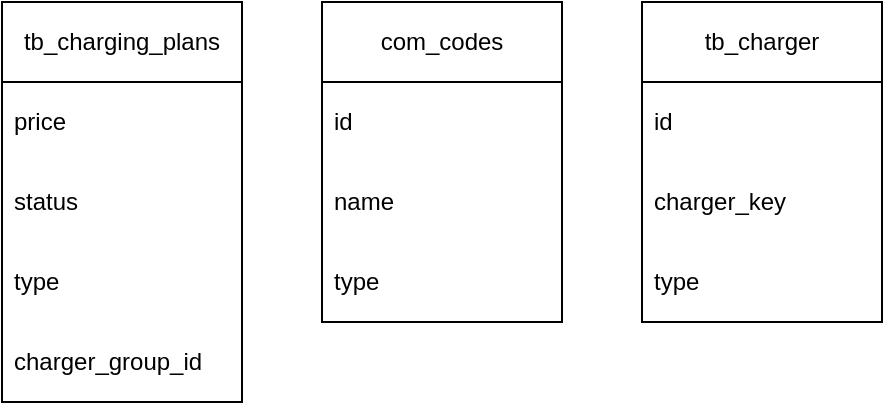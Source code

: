<mxfile version="21.0.2" type="github">
  <diagram name="Page-1" id="97916047-d0de-89f5-080d-49f4d83e522f">
    <mxGraphModel dx="2074" dy="1124" grid="1" gridSize="10" guides="1" tooltips="1" connect="1" arrows="1" fold="1" page="1" pageScale="1.5" pageWidth="1169" pageHeight="827" background="none" math="0" shadow="0">
      <root>
        <mxCell id="0" />
        <mxCell id="1" parent="0" />
        <mxCell id="-jOjXFygpr9pMy10PxjJ-55" value="tb_charging_plans" style="swimlane;fontStyle=0;childLayout=stackLayout;horizontal=1;startSize=40;horizontalStack=0;resizeParent=1;resizeParentMax=0;resizeLast=0;collapsible=1;marginBottom=0;whiteSpace=wrap;html=1;" vertex="1" parent="1">
          <mxGeometry x="160" y="440" width="120" height="200" as="geometry">
            <mxRectangle x="200" y="440" width="140" height="40" as="alternateBounds" />
          </mxGeometry>
        </mxCell>
        <mxCell id="-jOjXFygpr9pMy10PxjJ-56" value="price" style="text;strokeColor=none;fillColor=none;align=left;verticalAlign=middle;spacingLeft=4;spacingRight=4;overflow=hidden;points=[[0,0.5],[1,0.5]];portConstraint=eastwest;rotatable=0;whiteSpace=wrap;html=1;" vertex="1" parent="-jOjXFygpr9pMy10PxjJ-55">
          <mxGeometry y="40" width="120" height="40" as="geometry" />
        </mxCell>
        <mxCell id="-jOjXFygpr9pMy10PxjJ-57" value="status" style="text;strokeColor=none;fillColor=none;align=left;verticalAlign=middle;spacingLeft=4;spacingRight=4;overflow=hidden;points=[[0,0.5],[1,0.5]];portConstraint=eastwest;rotatable=0;whiteSpace=wrap;html=1;" vertex="1" parent="-jOjXFygpr9pMy10PxjJ-55">
          <mxGeometry y="80" width="120" height="40" as="geometry" />
        </mxCell>
        <mxCell id="-jOjXFygpr9pMy10PxjJ-58" value="type" style="text;strokeColor=none;fillColor=none;align=left;verticalAlign=middle;spacingLeft=4;spacingRight=4;overflow=hidden;points=[[0,0.5],[1,0.5]];portConstraint=eastwest;rotatable=0;whiteSpace=wrap;html=1;" vertex="1" parent="-jOjXFygpr9pMy10PxjJ-55">
          <mxGeometry y="120" width="120" height="40" as="geometry" />
        </mxCell>
        <mxCell id="-jOjXFygpr9pMy10PxjJ-62" value="charger_group_id" style="text;strokeColor=none;fillColor=none;align=left;verticalAlign=middle;spacingLeft=4;spacingRight=4;overflow=hidden;points=[[0,0.5],[1,0.5]];portConstraint=eastwest;rotatable=0;whiteSpace=wrap;html=1;" vertex="1" parent="-jOjXFygpr9pMy10PxjJ-55">
          <mxGeometry y="160" width="120" height="40" as="geometry" />
        </mxCell>
        <mxCell id="-jOjXFygpr9pMy10PxjJ-63" value="com_codes" style="swimlane;fontStyle=0;childLayout=stackLayout;horizontal=1;startSize=40;horizontalStack=0;resizeParent=1;resizeParentMax=0;resizeLast=0;collapsible=1;marginBottom=0;whiteSpace=wrap;html=1;" vertex="1" parent="1">
          <mxGeometry x="320" y="440" width="120" height="160" as="geometry">
            <mxRectangle x="200" y="440" width="140" height="40" as="alternateBounds" />
          </mxGeometry>
        </mxCell>
        <mxCell id="-jOjXFygpr9pMy10PxjJ-64" value="id" style="text;strokeColor=none;fillColor=none;align=left;verticalAlign=middle;spacingLeft=4;spacingRight=4;overflow=hidden;points=[[0,0.5],[1,0.5]];portConstraint=eastwest;rotatable=0;whiteSpace=wrap;html=1;" vertex="1" parent="-jOjXFygpr9pMy10PxjJ-63">
          <mxGeometry y="40" width="120" height="40" as="geometry" />
        </mxCell>
        <mxCell id="-jOjXFygpr9pMy10PxjJ-65" value="name" style="text;strokeColor=none;fillColor=none;align=left;verticalAlign=middle;spacingLeft=4;spacingRight=4;overflow=hidden;points=[[0,0.5],[1,0.5]];portConstraint=eastwest;rotatable=0;whiteSpace=wrap;html=1;" vertex="1" parent="-jOjXFygpr9pMy10PxjJ-63">
          <mxGeometry y="80" width="120" height="40" as="geometry" />
        </mxCell>
        <mxCell id="-jOjXFygpr9pMy10PxjJ-66" value="type" style="text;strokeColor=none;fillColor=none;align=left;verticalAlign=middle;spacingLeft=4;spacingRight=4;overflow=hidden;points=[[0,0.5],[1,0.5]];portConstraint=eastwest;rotatable=0;whiteSpace=wrap;html=1;" vertex="1" parent="-jOjXFygpr9pMy10PxjJ-63">
          <mxGeometry y="120" width="120" height="40" as="geometry" />
        </mxCell>
        <mxCell id="-jOjXFygpr9pMy10PxjJ-68" value="tb_charger" style="swimlane;fontStyle=0;childLayout=stackLayout;horizontal=1;startSize=40;horizontalStack=0;resizeParent=1;resizeParentMax=0;resizeLast=0;collapsible=1;marginBottom=0;whiteSpace=wrap;html=1;" vertex="1" parent="1">
          <mxGeometry x="480" y="440" width="120" height="160" as="geometry">
            <mxRectangle x="200" y="440" width="140" height="40" as="alternateBounds" />
          </mxGeometry>
        </mxCell>
        <mxCell id="-jOjXFygpr9pMy10PxjJ-69" value="id" style="text;strokeColor=none;fillColor=none;align=left;verticalAlign=middle;spacingLeft=4;spacingRight=4;overflow=hidden;points=[[0,0.5],[1,0.5]];portConstraint=eastwest;rotatable=0;whiteSpace=wrap;html=1;" vertex="1" parent="-jOjXFygpr9pMy10PxjJ-68">
          <mxGeometry y="40" width="120" height="40" as="geometry" />
        </mxCell>
        <mxCell id="-jOjXFygpr9pMy10PxjJ-70" value="charger_key" style="text;strokeColor=none;fillColor=none;align=left;verticalAlign=middle;spacingLeft=4;spacingRight=4;overflow=hidden;points=[[0,0.5],[1,0.5]];portConstraint=eastwest;rotatable=0;whiteSpace=wrap;html=1;" vertex="1" parent="-jOjXFygpr9pMy10PxjJ-68">
          <mxGeometry y="80" width="120" height="40" as="geometry" />
        </mxCell>
        <mxCell id="-jOjXFygpr9pMy10PxjJ-71" value="type" style="text;strokeColor=none;fillColor=none;align=left;verticalAlign=middle;spacingLeft=4;spacingRight=4;overflow=hidden;points=[[0,0.5],[1,0.5]];portConstraint=eastwest;rotatable=0;whiteSpace=wrap;html=1;" vertex="1" parent="-jOjXFygpr9pMy10PxjJ-68">
          <mxGeometry y="120" width="120" height="40" as="geometry" />
        </mxCell>
      </root>
    </mxGraphModel>
  </diagram>
</mxfile>
